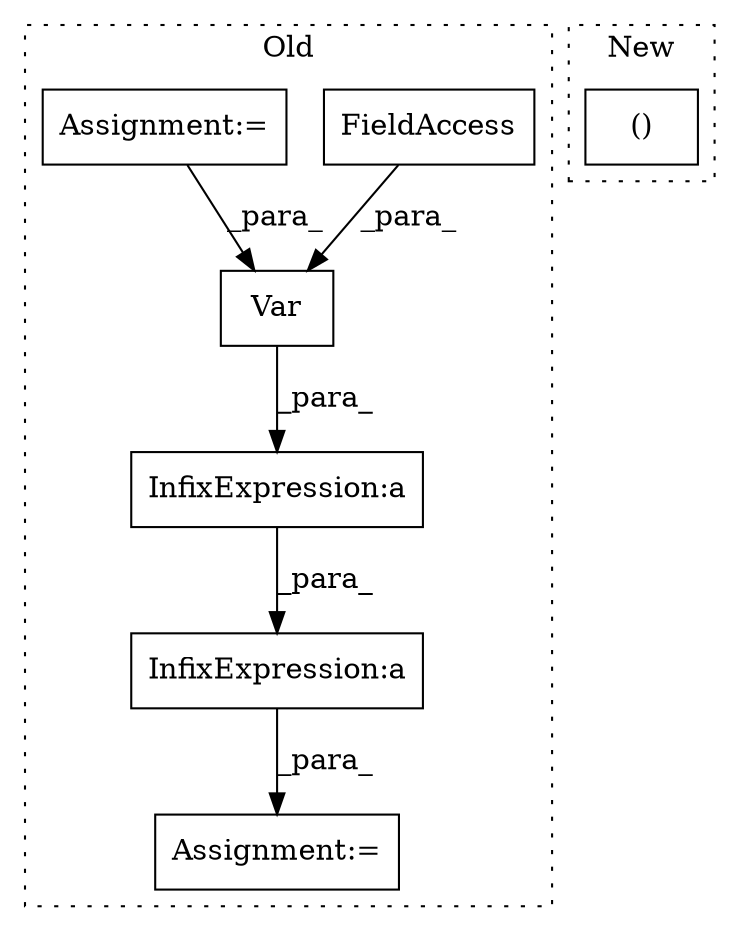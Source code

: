 digraph G {
subgraph cluster0 {
1 [label="Var" a="32" s="524,563" l="4,1" shape="box"];
3 [label="FieldAccess" a="22" s="560" l="3" shape="box"];
4 [label="InfixExpression:a" a="27" s="564" l="3" shape="box"];
5 [label="InfixExpression:a" a="27" s="582" l="3" shape="box"];
6 [label="Assignment:=" a="7" s="521" l="1" shape="box"];
7 [label="Assignment:=" a="7" s="295" l="1" shape="box"];
label = "Old";
style="dotted";
}
subgraph cluster1 {
2 [label="()" a="106" s="706" l="22" shape="box"];
label = "New";
style="dotted";
}
1 -> 4 [label="_para_"];
3 -> 1 [label="_para_"];
4 -> 5 [label="_para_"];
5 -> 6 [label="_para_"];
7 -> 1 [label="_para_"];
}